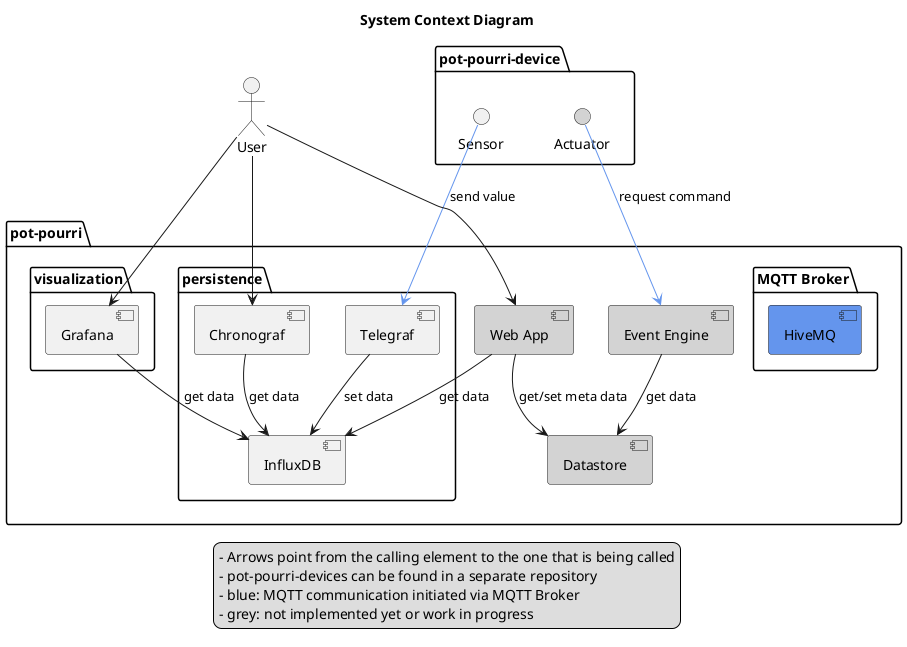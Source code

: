 @startuml
skinparam componentStyle uml2

title System Context Diagram

actor User

package "pot-pourri" {
    [Web App] #LightGrey
    [Event Engine] #LightGrey
    [Datastore] #LightGrey

    package "MQTT Broker" {
        [HiveMQ] as MQTTBroker #CornflowerBlue
    }

    package "persistence" {
        [InfluxDB]
        [Telegraf]
        [Chronograf]
    }
    
    package "visualization" {
        [Grafana]
    }
}

package "pot-pourri-device" {
    () "Sensor"
    () "Actuator" #LightGrey
}

User --> [Grafana]
User --> [Chronograf]

[Grafana] --> [InfluxDB] : get data
[Chronograf] --> [InfluxDB] : get data

[Sensor] --> [Telegraf] #CornflowerBlue : send value
[Telegraf] --> [InfluxDB] : set data

User --> [Web App]
[Web App] --> [Datastore] : get/set meta data
[Web App] --> [InfluxDB] : get data

[Event Engine] --> [Datastore] : get data
[Actuator] --> [Event Engine] #CornflowerBlue : request command

legend 
    - Arrows point from the calling element to the one that is being called
    - pot-pourri-devices can be found in a separate repository
    - blue: MQTT communication initiated via MQTT Broker
    - grey: not implemented yet or work in progress
    'Devices have to call other participants in order to allow energy savings with deep-sleep mode.
    'Deep-sleep mode might not be relevant for Actuators since they will need a lot more energy and therefore an external power supply.
endlegend
@enduml